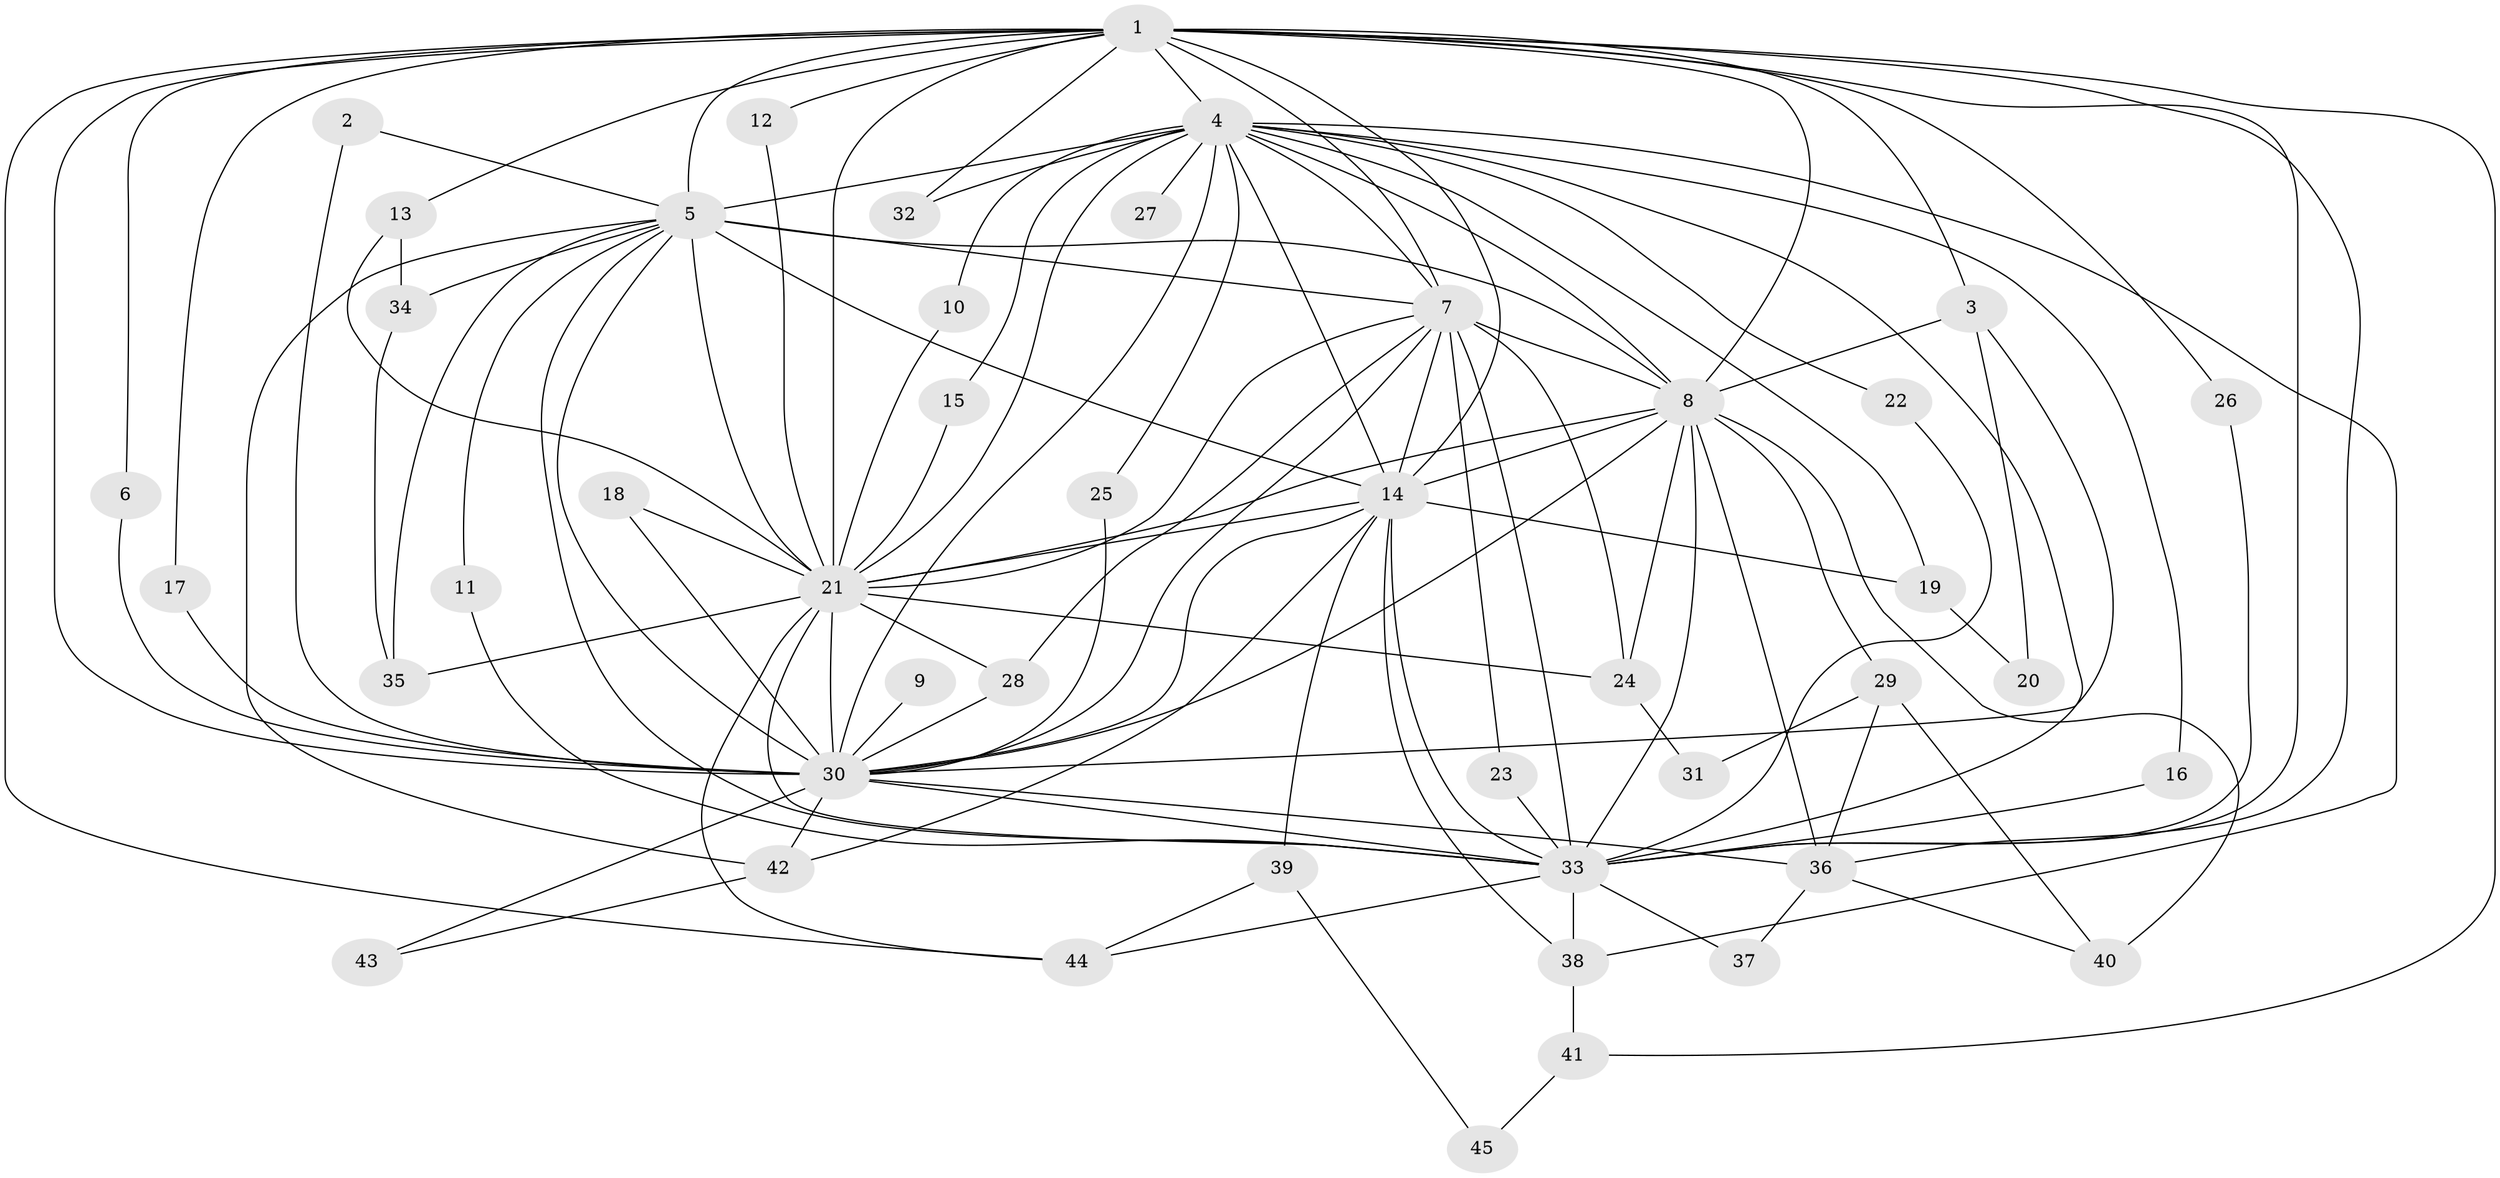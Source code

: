 // original degree distribution, {20: 0.03125, 13: 0.015625, 12: 0.015625, 15: 0.03125, 16: 0.015625, 21: 0.015625, 23: 0.015625, 18: 0.015625, 4: 0.109375, 2: 0.609375, 3: 0.109375, 6: 0.015625}
// Generated by graph-tools (version 1.1) at 2025/36/03/04/25 23:36:19]
// undirected, 45 vertices, 115 edges
graph export_dot {
  node [color=gray90,style=filled];
  1;
  2;
  3;
  4;
  5;
  6;
  7;
  8;
  9;
  10;
  11;
  12;
  13;
  14;
  15;
  16;
  17;
  18;
  19;
  20;
  21;
  22;
  23;
  24;
  25;
  26;
  27;
  28;
  29;
  30;
  31;
  32;
  33;
  34;
  35;
  36;
  37;
  38;
  39;
  40;
  41;
  42;
  43;
  44;
  45;
  1 -- 3 [weight=1.0];
  1 -- 4 [weight=3.0];
  1 -- 5 [weight=3.0];
  1 -- 6 [weight=1.0];
  1 -- 7 [weight=2.0];
  1 -- 8 [weight=2.0];
  1 -- 12 [weight=1.0];
  1 -- 13 [weight=1.0];
  1 -- 14 [weight=2.0];
  1 -- 17 [weight=1.0];
  1 -- 21 [weight=3.0];
  1 -- 26 [weight=1.0];
  1 -- 30 [weight=3.0];
  1 -- 32 [weight=1.0];
  1 -- 33 [weight=2.0];
  1 -- 36 [weight=1.0];
  1 -- 41 [weight=1.0];
  1 -- 44 [weight=1.0];
  2 -- 5 [weight=1.0];
  2 -- 30 [weight=1.0];
  3 -- 8 [weight=1.0];
  3 -- 20 [weight=1.0];
  3 -- 30 [weight=1.0];
  4 -- 5 [weight=1.0];
  4 -- 7 [weight=1.0];
  4 -- 8 [weight=1.0];
  4 -- 10 [weight=1.0];
  4 -- 14 [weight=1.0];
  4 -- 15 [weight=1.0];
  4 -- 16 [weight=1.0];
  4 -- 19 [weight=1.0];
  4 -- 21 [weight=1.0];
  4 -- 22 [weight=1.0];
  4 -- 25 [weight=1.0];
  4 -- 27 [weight=1.0];
  4 -- 30 [weight=1.0];
  4 -- 32 [weight=1.0];
  4 -- 33 [weight=1.0];
  4 -- 38 [weight=1.0];
  5 -- 7 [weight=1.0];
  5 -- 8 [weight=1.0];
  5 -- 11 [weight=1.0];
  5 -- 14 [weight=1.0];
  5 -- 21 [weight=1.0];
  5 -- 30 [weight=1.0];
  5 -- 33 [weight=1.0];
  5 -- 34 [weight=1.0];
  5 -- 35 [weight=1.0];
  5 -- 42 [weight=1.0];
  6 -- 30 [weight=1.0];
  7 -- 8 [weight=2.0];
  7 -- 14 [weight=1.0];
  7 -- 21 [weight=1.0];
  7 -- 23 [weight=1.0];
  7 -- 24 [weight=1.0];
  7 -- 28 [weight=1.0];
  7 -- 30 [weight=1.0];
  7 -- 33 [weight=1.0];
  8 -- 14 [weight=1.0];
  8 -- 21 [weight=1.0];
  8 -- 24 [weight=1.0];
  8 -- 29 [weight=1.0];
  8 -- 30 [weight=2.0];
  8 -- 33 [weight=1.0];
  8 -- 36 [weight=1.0];
  8 -- 40 [weight=1.0];
  9 -- 30 [weight=1.0];
  10 -- 21 [weight=1.0];
  11 -- 33 [weight=1.0];
  12 -- 21 [weight=1.0];
  13 -- 21 [weight=1.0];
  13 -- 34 [weight=1.0];
  14 -- 19 [weight=1.0];
  14 -- 21 [weight=2.0];
  14 -- 30 [weight=1.0];
  14 -- 33 [weight=2.0];
  14 -- 38 [weight=1.0];
  14 -- 39 [weight=1.0];
  14 -- 42 [weight=1.0];
  15 -- 21 [weight=1.0];
  16 -- 33 [weight=1.0];
  17 -- 30 [weight=1.0];
  18 -- 21 [weight=1.0];
  18 -- 30 [weight=1.0];
  19 -- 20 [weight=1.0];
  21 -- 24 [weight=1.0];
  21 -- 28 [weight=1.0];
  21 -- 30 [weight=1.0];
  21 -- 33 [weight=1.0];
  21 -- 35 [weight=1.0];
  21 -- 44 [weight=1.0];
  22 -- 33 [weight=1.0];
  23 -- 33 [weight=1.0];
  24 -- 31 [weight=1.0];
  25 -- 30 [weight=1.0];
  26 -- 33 [weight=1.0];
  28 -- 30 [weight=1.0];
  29 -- 31 [weight=1.0];
  29 -- 36 [weight=1.0];
  29 -- 40 [weight=1.0];
  30 -- 33 [weight=1.0];
  30 -- 36 [weight=1.0];
  30 -- 42 [weight=1.0];
  30 -- 43 [weight=1.0];
  33 -- 37 [weight=1.0];
  33 -- 38 [weight=1.0];
  33 -- 44 [weight=1.0];
  34 -- 35 [weight=1.0];
  36 -- 37 [weight=1.0];
  36 -- 40 [weight=1.0];
  38 -- 41 [weight=1.0];
  39 -- 44 [weight=1.0];
  39 -- 45 [weight=1.0];
  41 -- 45 [weight=1.0];
  42 -- 43 [weight=1.0];
}
